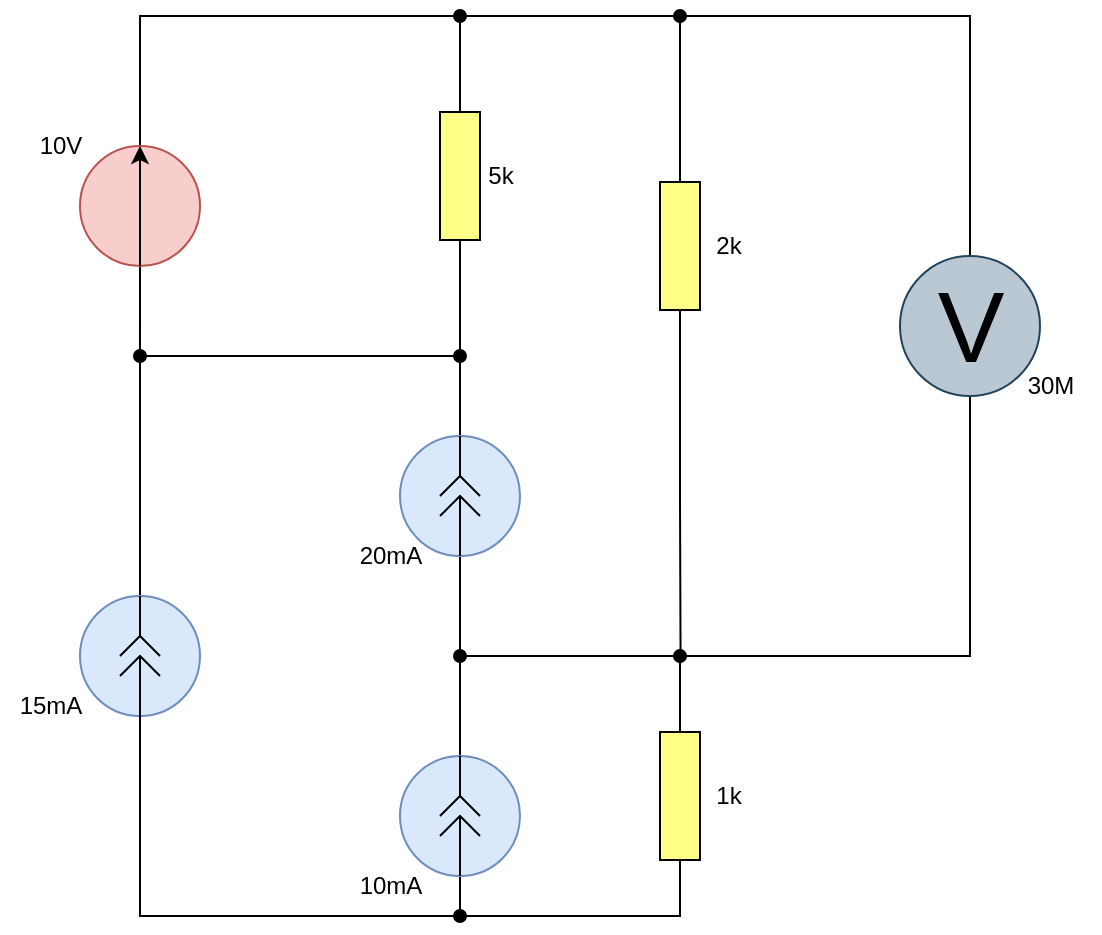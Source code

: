 <mxfile version="21.7.5" type="github" pages="4">
  <diagram name="task" id="u8XtK2LKnwl4e7C27-f5">
    <mxGraphModel dx="429" dy="213" grid="1" gridSize="10" guides="1" tooltips="1" connect="1" arrows="0" fold="1" page="1" pageScale="1" pageWidth="827" pageHeight="1169" math="0" shadow="0">
      <root>
        <mxCell id="0" />
        <mxCell id="1" parent="0" />
        <mxCell id="BvzGJXMLHEj37eEvo-op-33" style="edgeStyle=orthogonalEdgeStyle;rounded=0;orthogonalLoop=1;jettySize=auto;html=1;exitX=0.5;exitY=1;exitDx=0;exitDy=0;endArrow=oval;endFill=1;" parent="1" source="BvzGJXMLHEj37eEvo-op-5" edge="1">
          <mxGeometry relative="1" as="geometry">
            <mxPoint x="390" y="560" as="targetPoint" />
            <Array as="points">
              <mxPoint x="535" y="560" />
            </Array>
          </mxGeometry>
        </mxCell>
        <mxCell id="BvzGJXMLHEj37eEvo-op-34" style="edgeStyle=orthogonalEdgeStyle;rounded=0;orthogonalLoop=1;jettySize=auto;html=1;exitX=0.5;exitY=0;exitDx=0;exitDy=0;endArrow=oval;endFill=1;" parent="1" source="BvzGJXMLHEj37eEvo-op-5" edge="1">
          <mxGeometry relative="1" as="geometry">
            <mxPoint x="390" y="240" as="targetPoint" />
            <Array as="points">
              <mxPoint x="535" y="240" />
              <mxPoint x="390" y="240" />
            </Array>
          </mxGeometry>
        </mxCell>
        <mxCell id="BvzGJXMLHEj37eEvo-op-5" value="V" style="verticalLabelPosition=middle;shadow=0;dashed=0;align=center;html=1;verticalAlign=middle;strokeWidth=1;shape=ellipse;aspect=fixed;fontSize=50;fillColor=#bac8d3;strokeColor=#23445d;" parent="1" vertex="1">
          <mxGeometry x="500" y="360" width="70" height="70" as="geometry" />
        </mxCell>
        <mxCell id="BvzGJXMLHEj37eEvo-op-28" style="edgeStyle=orthogonalEdgeStyle;rounded=0;orthogonalLoop=1;jettySize=auto;html=1;exitX=0;exitY=0.5;exitDx=0;exitDy=0;exitPerimeter=0;endArrow=none;endFill=0;" parent="1" source="BvzGJXMLHEj37eEvo-op-6" edge="1">
          <mxGeometry relative="1" as="geometry">
            <mxPoint x="280" y="560" as="targetPoint" />
            <Array as="points">
              <mxPoint x="390" y="560" />
            </Array>
          </mxGeometry>
        </mxCell>
        <mxCell id="BvzGJXMLHEj37eEvo-op-32" style="edgeStyle=orthogonalEdgeStyle;rounded=0;orthogonalLoop=1;jettySize=auto;html=1;exitX=1;exitY=0.5;exitDx=0;exitDy=0;exitPerimeter=0;endArrow=oval;endFill=1;" parent="1" source="BvzGJXMLHEj37eEvo-op-6" edge="1">
          <mxGeometry relative="1" as="geometry">
            <mxPoint x="280" y="690" as="targetPoint" />
            <Array as="points">
              <mxPoint x="390" y="690" />
            </Array>
          </mxGeometry>
        </mxCell>
        <mxCell id="BvzGJXMLHEj37eEvo-op-6" value="" style="pointerEvents=1;verticalLabelPosition=bottom;shadow=0;dashed=0;align=center;html=1;verticalAlign=top;shape=mxgraph.electrical.resistors.resistor_1;direction=south;fillColor=#ffff88;strokeColor=default;" parent="1" vertex="1">
          <mxGeometry x="380" y="580" width="20" height="100" as="geometry" />
        </mxCell>
        <mxCell id="BvzGJXMLHEj37eEvo-op-24" style="edgeStyle=orthogonalEdgeStyle;rounded=0;orthogonalLoop=1;jettySize=auto;html=1;exitX=1;exitY=0.5;exitDx=0;exitDy=0;exitPerimeter=0;endArrow=oval;endFill=1;" parent="1" source="BvzGJXMLHEj37eEvo-op-7" edge="1">
          <mxGeometry relative="1" as="geometry">
            <mxPoint x="280" y="410" as="targetPoint" />
          </mxGeometry>
        </mxCell>
        <mxCell id="BvzGJXMLHEj37eEvo-op-7" value="" style="pointerEvents=1;verticalLabelPosition=bottom;shadow=0;dashed=0;align=center;html=1;verticalAlign=top;shape=mxgraph.electrical.resistors.resistor_1;direction=south;fillColor=#ffff88;strokeColor=default;" parent="1" vertex="1">
          <mxGeometry x="270" y="270" width="20" height="100" as="geometry" />
        </mxCell>
        <mxCell id="BvzGJXMLHEj37eEvo-op-25" style="edgeStyle=orthogonalEdgeStyle;rounded=0;orthogonalLoop=1;jettySize=auto;html=1;exitX=0;exitY=0.5;exitDx=0;exitDy=0;exitPerimeter=0;endArrow=oval;endFill=1;" parent="1" source="BvzGJXMLHEj37eEvo-op-8" edge="1">
          <mxGeometry relative="1" as="geometry">
            <mxPoint x="280" y="240" as="targetPoint" />
            <Array as="points">
              <mxPoint x="390" y="240" />
              <mxPoint x="280" y="240" />
            </Array>
          </mxGeometry>
        </mxCell>
        <mxCell id="BvzGJXMLHEj37eEvo-op-42" style="edgeStyle=orthogonalEdgeStyle;rounded=0;orthogonalLoop=1;jettySize=auto;html=1;exitX=1;exitY=0.5;exitDx=0;exitDy=0;exitPerimeter=0;endArrow=none;endFill=0;" parent="1" source="BvzGJXMLHEj37eEvo-op-8" edge="1">
          <mxGeometry relative="1" as="geometry">
            <mxPoint x="390.286" y="560" as="targetPoint" />
          </mxGeometry>
        </mxCell>
        <mxCell id="BvzGJXMLHEj37eEvo-op-8" value="" style="pointerEvents=1;verticalLabelPosition=bottom;shadow=0;dashed=0;align=center;html=1;verticalAlign=top;shape=mxgraph.electrical.resistors.resistor_1;direction=south;fillColor=#ffff88;strokeColor=default;" parent="1" vertex="1">
          <mxGeometry x="380" y="305" width="20" height="100" as="geometry" />
        </mxCell>
        <mxCell id="lVXTbVzTnN6WnvPpFoFo-4" style="edgeStyle=orthogonalEdgeStyle;rounded=0;orthogonalLoop=1;jettySize=auto;html=1;exitX=0.5;exitY=0;exitDx=0;exitDy=0;endArrow=oval;endFill=1;" parent="1" source="lVXTbVzTnN6WnvPpFoFo-7" edge="1">
          <mxGeometry relative="1" as="geometry">
            <mxPoint x="120" y="410" as="targetPoint" />
            <mxPoint x="120" y="525" as="sourcePoint" />
          </mxGeometry>
        </mxCell>
        <mxCell id="BvzGJXMLHEj37eEvo-op-22" style="edgeStyle=orthogonalEdgeStyle;rounded=0;orthogonalLoop=1;jettySize=auto;html=1;exitX=0;exitY=0.5;exitDx=0;exitDy=0;exitPerimeter=0;endArrow=none;endFill=0;" parent="1" edge="1">
          <mxGeometry relative="1" as="geometry">
            <mxPoint x="280" y="560" as="targetPoint" />
            <mxPoint x="280" y="510" as="sourcePoint" />
          </mxGeometry>
        </mxCell>
        <mxCell id="BvzGJXMLHEj37eEvo-op-21" style="edgeStyle=orthogonalEdgeStyle;rounded=0;orthogonalLoop=1;jettySize=auto;html=1;exitX=1;exitY=0.5;exitDx=0;exitDy=0;exitPerimeter=0;endArrow=oval;endFill=1;" parent="1" edge="1">
          <mxGeometry relative="1" as="geometry">
            <mxPoint x="280" y="560" as="targetPoint" />
            <mxPoint x="280" y="610" as="sourcePoint" />
          </mxGeometry>
        </mxCell>
        <mxCell id="BvzGJXMLHEj37eEvo-op-35" value="1k" style="text;html=1;align=center;verticalAlign=middle;resizable=0;points=[];autosize=1;strokeColor=none;fillColor=none;" parent="1" vertex="1">
          <mxGeometry x="394" y="615" width="40" height="30" as="geometry" />
        </mxCell>
        <mxCell id="BvzGJXMLHEj37eEvo-op-36" value="10mA" style="text;html=1;align=center;verticalAlign=middle;resizable=0;points=[];autosize=1;strokeColor=none;fillColor=none;" parent="1" vertex="1">
          <mxGeometry x="220" y="660" width="50" height="30" as="geometry" />
        </mxCell>
        <mxCell id="BvzGJXMLHEj37eEvo-op-37" value="20mA" style="text;html=1;align=center;verticalAlign=middle;resizable=0;points=[];autosize=1;strokeColor=none;fillColor=none;" parent="1" vertex="1">
          <mxGeometry x="220" y="495" width="50" height="30" as="geometry" />
        </mxCell>
        <mxCell id="BvzGJXMLHEj37eEvo-op-38" value="15mA" style="text;html=1;align=center;verticalAlign=middle;resizable=0;points=[];autosize=1;strokeColor=none;fillColor=none;" parent="1" vertex="1">
          <mxGeometry x="50" y="570" width="50" height="30" as="geometry" />
        </mxCell>
        <mxCell id="BvzGJXMLHEj37eEvo-op-39" value="10V&lt;br&gt;" style="text;html=1;align=center;verticalAlign=middle;resizable=0;points=[];autosize=1;strokeColor=none;fillColor=none;" parent="1" vertex="1">
          <mxGeometry x="60" y="290" width="40" height="30" as="geometry" />
        </mxCell>
        <mxCell id="BvzGJXMLHEj37eEvo-op-40" value="5k&lt;br&gt;" style="text;html=1;align=center;verticalAlign=middle;resizable=0;points=[];autosize=1;strokeColor=none;fillColor=none;" parent="1" vertex="1">
          <mxGeometry x="280" y="305" width="40" height="30" as="geometry" />
        </mxCell>
        <mxCell id="BvzGJXMLHEj37eEvo-op-41" value="2k" style="text;html=1;align=center;verticalAlign=middle;resizable=0;points=[];autosize=1;strokeColor=none;fillColor=none;" parent="1" vertex="1">
          <mxGeometry x="394" y="340" width="40" height="30" as="geometry" />
        </mxCell>
        <mxCell id="BvzGJXMLHEj37eEvo-op-43" value="30M&lt;br&gt;" style="text;html=1;align=center;verticalAlign=middle;resizable=0;points=[];autosize=1;strokeColor=none;fillColor=none;" parent="1" vertex="1">
          <mxGeometry x="550" y="410" width="50" height="30" as="geometry" />
        </mxCell>
        <mxCell id="lVXTbVzTnN6WnvPpFoFo-7" value="" style="ellipse;whiteSpace=wrap;html=1;aspect=fixed;fillColor=#dae8fc;strokeColor=#6c8ebf;" parent="1" vertex="1">
          <mxGeometry x="90" y="530" width="60" height="60" as="geometry" />
        </mxCell>
        <mxCell id="lVXTbVzTnN6WnvPpFoFo-8" value="" style="pointerEvents=1;verticalLabelPosition=bottom;shadow=0;dashed=0;align=center;html=1;verticalAlign=top;shape=mxgraph.electrical.miscellaneous.plug_socket_connection" parent="1" vertex="1">
          <mxGeometry x="110" y="550" width="20" height="20" as="geometry" />
        </mxCell>
        <mxCell id="lVXTbVzTnN6WnvPpFoFo-10" value="" style="endArrow=none;html=1;rounded=0;exitX=0.5;exitY=1;exitDx=0;exitDy=0;entryX=0.5;entryY=0.5;entryDx=0;entryDy=0;entryPerimeter=0;" parent="1" source="lVXTbVzTnN6WnvPpFoFo-7" target="lVXTbVzTnN6WnvPpFoFo-8" edge="1">
          <mxGeometry width="50" height="50" relative="1" as="geometry">
            <mxPoint x="180" y="540" as="sourcePoint" />
            <mxPoint x="230" y="490" as="targetPoint" />
          </mxGeometry>
        </mxCell>
        <mxCell id="lVXTbVzTnN6WnvPpFoFo-11" value="" style="endArrow=none;html=1;rounded=0;exitX=0.5;exitY=0;exitDx=0;exitDy=0;entryX=0.5;entryY=0;entryDx=0;entryDy=0;exitPerimeter=0;" parent="1" source="lVXTbVzTnN6WnvPpFoFo-8" target="lVXTbVzTnN6WnvPpFoFo-7" edge="1">
          <mxGeometry width="50" height="50" relative="1" as="geometry">
            <mxPoint x="150" y="540" as="sourcePoint" />
            <mxPoint x="150" y="510" as="targetPoint" />
          </mxGeometry>
        </mxCell>
        <mxCell id="lVXTbVzTnN6WnvPpFoFo-16" style="edgeStyle=orthogonalEdgeStyle;rounded=0;orthogonalLoop=1;jettySize=auto;html=1;exitX=0.5;exitY=1;exitDx=0;exitDy=0;entryX=0.5;entryY=1;entryDx=0;entryDy=0;endArrow=none;endFill=0;" parent="1" source="lVXTbVzTnN6WnvPpFoFo-12" target="lVXTbVzTnN6WnvPpFoFo-7" edge="1">
          <mxGeometry relative="1" as="geometry" />
        </mxCell>
        <mxCell id="lVXTbVzTnN6WnvPpFoFo-12" value="" style="ellipse;whiteSpace=wrap;html=1;aspect=fixed;fillColor=#dae8fc;strokeColor=#6c8ebf;" parent="1" vertex="1">
          <mxGeometry x="250" y="610" width="60" height="60" as="geometry" />
        </mxCell>
        <mxCell id="lVXTbVzTnN6WnvPpFoFo-13" value="" style="pointerEvents=1;verticalLabelPosition=bottom;shadow=0;dashed=0;align=center;html=1;verticalAlign=top;shape=mxgraph.electrical.miscellaneous.plug_socket_connection" parent="1" vertex="1">
          <mxGeometry x="270" y="630" width="20" height="20" as="geometry" />
        </mxCell>
        <mxCell id="lVXTbVzTnN6WnvPpFoFo-14" value="" style="endArrow=none;html=1;rounded=0;exitX=0.5;exitY=1;exitDx=0;exitDy=0;entryX=0.5;entryY=0.5;entryDx=0;entryDy=0;entryPerimeter=0;" parent="1" source="lVXTbVzTnN6WnvPpFoFo-12" target="lVXTbVzTnN6WnvPpFoFo-13" edge="1">
          <mxGeometry width="50" height="50" relative="1" as="geometry">
            <mxPoint x="340" y="620" as="sourcePoint" />
            <mxPoint x="390" y="570" as="targetPoint" />
          </mxGeometry>
        </mxCell>
        <mxCell id="lVXTbVzTnN6WnvPpFoFo-15" value="" style="endArrow=none;html=1;rounded=0;exitX=0.5;exitY=0;exitDx=0;exitDy=0;entryX=0.5;entryY=0;entryDx=0;entryDy=0;exitPerimeter=0;" parent="1" source="lVXTbVzTnN6WnvPpFoFo-13" target="lVXTbVzTnN6WnvPpFoFo-12" edge="1">
          <mxGeometry width="50" height="50" relative="1" as="geometry">
            <mxPoint x="310" y="620" as="sourcePoint" />
            <mxPoint x="310" y="590" as="targetPoint" />
          </mxGeometry>
        </mxCell>
        <mxCell id="lVXTbVzTnN6WnvPpFoFo-21" style="edgeStyle=orthogonalEdgeStyle;rounded=0;orthogonalLoop=1;jettySize=auto;html=1;exitX=0.5;exitY=0;exitDx=0;exitDy=0;endArrow=none;endFill=0;" parent="1" source="lVXTbVzTnN6WnvPpFoFo-17" edge="1">
          <mxGeometry relative="1" as="geometry">
            <mxPoint x="120" y="410" as="targetPoint" />
            <Array as="points">
              <mxPoint x="280" y="410" />
            </Array>
          </mxGeometry>
        </mxCell>
        <mxCell id="lVXTbVzTnN6WnvPpFoFo-17" value="" style="ellipse;whiteSpace=wrap;html=1;aspect=fixed;fillColor=#dae8fc;strokeColor=#6c8ebf;" parent="1" vertex="1">
          <mxGeometry x="250" y="450" width="60" height="60" as="geometry" />
        </mxCell>
        <mxCell id="lVXTbVzTnN6WnvPpFoFo-18" value="" style="pointerEvents=1;verticalLabelPosition=bottom;shadow=0;dashed=0;align=center;html=1;verticalAlign=top;shape=mxgraph.electrical.miscellaneous.plug_socket_connection" parent="1" vertex="1">
          <mxGeometry x="270" y="470" width="20" height="20" as="geometry" />
        </mxCell>
        <mxCell id="lVXTbVzTnN6WnvPpFoFo-19" value="" style="endArrow=none;html=1;rounded=0;exitX=0.5;exitY=1;exitDx=0;exitDy=0;entryX=0.5;entryY=0.5;entryDx=0;entryDy=0;entryPerimeter=0;" parent="1" source="lVXTbVzTnN6WnvPpFoFo-17" target="lVXTbVzTnN6WnvPpFoFo-18" edge="1">
          <mxGeometry width="50" height="50" relative="1" as="geometry">
            <mxPoint x="340" y="460" as="sourcePoint" />
            <mxPoint x="390" y="410" as="targetPoint" />
          </mxGeometry>
        </mxCell>
        <mxCell id="lVXTbVzTnN6WnvPpFoFo-20" value="" style="endArrow=none;html=1;rounded=0;exitX=0.5;exitY=0;exitDx=0;exitDy=0;entryX=0.5;entryY=0;entryDx=0;entryDy=0;exitPerimeter=0;" parent="1" source="lVXTbVzTnN6WnvPpFoFo-18" target="lVXTbVzTnN6WnvPpFoFo-17" edge="1">
          <mxGeometry width="50" height="50" relative="1" as="geometry">
            <mxPoint x="310" y="460" as="sourcePoint" />
            <mxPoint x="310" y="430" as="targetPoint" />
          </mxGeometry>
        </mxCell>
        <mxCell id="h73uSORfCeOhsTh7TNiW-2" style="edgeStyle=orthogonalEdgeStyle;rounded=0;orthogonalLoop=1;jettySize=auto;html=1;exitX=0.5;exitY=1;exitDx=0;exitDy=0;endArrow=none;endFill=0;" edge="1" parent="1" source="h73uSORfCeOhsTh7TNiW-1">
          <mxGeometry relative="1" as="geometry">
            <mxPoint x="119.966" y="410" as="targetPoint" />
          </mxGeometry>
        </mxCell>
        <mxCell id="h73uSORfCeOhsTh7TNiW-4" style="edgeStyle=orthogonalEdgeStyle;rounded=0;orthogonalLoop=1;jettySize=auto;html=1;exitX=0.5;exitY=0;exitDx=0;exitDy=0;entryX=0;entryY=0.5;entryDx=0;entryDy=0;entryPerimeter=0;endArrow=none;endFill=0;" edge="1" parent="1" source="h73uSORfCeOhsTh7TNiW-1" target="BvzGJXMLHEj37eEvo-op-7">
          <mxGeometry relative="1" as="geometry">
            <Array as="points">
              <mxPoint x="120" y="240" />
              <mxPoint x="280" y="240" />
            </Array>
          </mxGeometry>
        </mxCell>
        <mxCell id="h73uSORfCeOhsTh7TNiW-1" value="" style="ellipse;whiteSpace=wrap;html=1;aspect=fixed;fillColor=#f8cecc;strokeColor=#b85450;" vertex="1" parent="1">
          <mxGeometry x="90" y="305" width="60" height="60" as="geometry" />
        </mxCell>
        <mxCell id="h73uSORfCeOhsTh7TNiW-3" value="" style="endArrow=classic;html=1;rounded=0;exitX=0.5;exitY=1;exitDx=0;exitDy=0;entryX=0.5;entryY=0;entryDx=0;entryDy=0;" edge="1" parent="1" source="h73uSORfCeOhsTh7TNiW-1" target="h73uSORfCeOhsTh7TNiW-1">
          <mxGeometry width="50" height="50" relative="1" as="geometry">
            <mxPoint x="160" y="410" as="sourcePoint" />
            <mxPoint x="210" y="360" as="targetPoint" />
          </mxGeometry>
        </mxCell>
      </root>
    </mxGraphModel>
  </diagram>
  <diagram name="task_denotes" id="VhM2pMpWq_UxVTyDHsgJ">
    <mxGraphModel dx="383" dy="190" grid="1" gridSize="10" guides="1" tooltips="1" connect="1" arrows="0" fold="1" page="1" pageScale="1" pageWidth="827" pageHeight="1169" math="0" shadow="0">
      <root>
        <mxCell id="HTokSZlriJDabIG8ZDov-0" />
        <mxCell id="HTokSZlriJDabIG8ZDov-1" parent="HTokSZlriJDabIG8ZDov-0" />
        <mxCell id="HTokSZlriJDabIG8ZDov-8" style="edgeStyle=orthogonalEdgeStyle;rounded=0;orthogonalLoop=1;jettySize=auto;html=1;exitX=0;exitY=0.5;exitDx=0;exitDy=0;exitPerimeter=0;endArrow=none;endFill=0;" parent="HTokSZlriJDabIG8ZDov-1" source="HTokSZlriJDabIG8ZDov-10" edge="1">
          <mxGeometry relative="1" as="geometry">
            <mxPoint x="280" y="560" as="targetPoint" />
            <Array as="points">
              <mxPoint x="390" y="560" />
            </Array>
          </mxGeometry>
        </mxCell>
        <mxCell id="HTokSZlriJDabIG8ZDov-9" style="edgeStyle=orthogonalEdgeStyle;rounded=0;orthogonalLoop=1;jettySize=auto;html=1;exitX=1;exitY=0.5;exitDx=0;exitDy=0;exitPerimeter=0;endArrow=oval;endFill=1;" parent="HTokSZlriJDabIG8ZDov-1" source="HTokSZlriJDabIG8ZDov-10" edge="1">
          <mxGeometry relative="1" as="geometry">
            <mxPoint x="280" y="690" as="targetPoint" />
            <Array as="points">
              <mxPoint x="390" y="690" />
            </Array>
          </mxGeometry>
        </mxCell>
        <mxCell id="HTokSZlriJDabIG8ZDov-10" value="" style="pointerEvents=1;verticalLabelPosition=bottom;shadow=0;dashed=0;align=center;html=1;verticalAlign=top;shape=mxgraph.electrical.resistors.resistor_1;direction=south;fillColor=#ffff88;strokeColor=default;" parent="HTokSZlriJDabIG8ZDov-1" vertex="1">
          <mxGeometry x="380" y="580" width="20" height="100" as="geometry" />
        </mxCell>
        <mxCell id="HTokSZlriJDabIG8ZDov-11" style="edgeStyle=orthogonalEdgeStyle;rounded=0;orthogonalLoop=1;jettySize=auto;html=1;exitX=1;exitY=0.5;exitDx=0;exitDy=0;exitPerimeter=0;endArrow=oval;endFill=1;" parent="HTokSZlriJDabIG8ZDov-1" source="HTokSZlriJDabIG8ZDov-12" edge="1">
          <mxGeometry relative="1" as="geometry">
            <mxPoint x="280" y="400" as="targetPoint" />
          </mxGeometry>
        </mxCell>
        <mxCell id="HTokSZlriJDabIG8ZDov-12" value="" style="pointerEvents=1;verticalLabelPosition=bottom;shadow=0;dashed=0;align=center;html=1;verticalAlign=top;shape=mxgraph.electrical.resistors.resistor_1;direction=south;fillColor=#ffff88;strokeColor=default;" parent="HTokSZlriJDabIG8ZDov-1" vertex="1">
          <mxGeometry x="270" y="270" width="20" height="100" as="geometry" />
        </mxCell>
        <mxCell id="HTokSZlriJDabIG8ZDov-13" style="edgeStyle=orthogonalEdgeStyle;rounded=0;orthogonalLoop=1;jettySize=auto;html=1;exitX=0;exitY=0.5;exitDx=0;exitDy=0;exitPerimeter=0;endArrow=oval;endFill=1;" parent="HTokSZlriJDabIG8ZDov-1" source="HTokSZlriJDabIG8ZDov-15" edge="1">
          <mxGeometry relative="1" as="geometry">
            <mxPoint x="280" y="240" as="targetPoint" />
            <Array as="points">
              <mxPoint x="390" y="240" />
              <mxPoint x="280" y="240" />
            </Array>
          </mxGeometry>
        </mxCell>
        <mxCell id="HTokSZlriJDabIG8ZDov-14" style="edgeStyle=orthogonalEdgeStyle;rounded=0;orthogonalLoop=1;jettySize=auto;html=1;exitX=1;exitY=0.5;exitDx=0;exitDy=0;exitPerimeter=0;endArrow=none;endFill=0;" parent="HTokSZlriJDabIG8ZDov-1" source="HTokSZlriJDabIG8ZDov-15" edge="1">
          <mxGeometry relative="1" as="geometry">
            <mxPoint x="390.286" y="560" as="targetPoint" />
          </mxGeometry>
        </mxCell>
        <mxCell id="HTokSZlriJDabIG8ZDov-15" value="" style="pointerEvents=1;verticalLabelPosition=bottom;shadow=0;dashed=0;align=center;html=1;verticalAlign=top;shape=mxgraph.electrical.resistors.resistor_1;direction=south;fillColor=#ffff88;strokeColor=default;" parent="HTokSZlriJDabIG8ZDov-1" vertex="1">
          <mxGeometry x="380" y="305" width="20" height="100" as="geometry" />
        </mxCell>
        <mxCell id="jYakbWr31xzYM-fggmlw-0" style="edgeStyle=orthogonalEdgeStyle;rounded=0;orthogonalLoop=1;jettySize=auto;html=1;exitX=1;exitY=0.5;exitDx=0;exitDy=0;exitPerimeter=0;endArrow=oval;endFill=1;" parent="HTokSZlriJDabIG8ZDov-1" edge="1">
          <mxGeometry relative="1" as="geometry">
            <mxPoint x="120" y="400" as="targetPoint" />
            <mxPoint x="120" y="525" as="sourcePoint" />
          </mxGeometry>
        </mxCell>
        <mxCell id="y8FJZV8Rn1BcKpPnFpiJ-0" value="E&lt;sub&gt;1&lt;/sub&gt;" style="text;html=1;align=center;verticalAlign=middle;resizable=0;points=[];autosize=1;strokeColor=none;fillColor=none;" parent="HTokSZlriJDabIG8ZDov-1" vertex="1">
          <mxGeometry x="140" y="290" width="40" height="30" as="geometry" />
        </mxCell>
        <mxCell id="y8FJZV8Rn1BcKpPnFpiJ-1" value="&lt;sub style=&quot;border-color: var(--border-color); color: rgb(0, 0, 0); font-family: Helvetica; font-style: normal; font-variant-ligatures: normal; font-variant-caps: normal; font-weight: 400; letter-spacing: normal; orphans: 2; text-align: center; text-indent: 0px; text-transform: none; widows: 2; word-spacing: 0px; -webkit-text-stroke-width: 0px; background-color: rgb(251, 251, 251); text-decoration-thickness: initial; text-decoration-style: initial; text-decoration-color: initial;&quot;&gt;&lt;span style=&quot;font-size: 12px;&quot;&gt;J&lt;/span&gt;1&lt;/sub&gt;" style="text;whiteSpace=wrap;html=1;" parent="HTokSZlriJDabIG8ZDov-1" vertex="1">
          <mxGeometry x="145" y="560" width="30" height="25" as="geometry" />
        </mxCell>
        <mxCell id="y8FJZV8Rn1BcKpPnFpiJ-2" value="&lt;sub style=&quot;border-color: var(--border-color); color: rgb(0, 0, 0); font-family: Helvetica; font-style: normal; font-variant-ligatures: normal; font-variant-caps: normal; font-weight: 400; letter-spacing: normal; orphans: 2; text-align: center; text-indent: 0px; text-transform: none; widows: 2; word-spacing: 0px; -webkit-text-stroke-width: 0px; background-color: rgb(251, 251, 251); text-decoration-thickness: initial; text-decoration-style: initial; text-decoration-color: initial;&quot;&gt;&lt;span style=&quot;font-size: 12px;&quot;&gt;J&lt;sub&gt;2&lt;/sub&gt;&lt;/span&gt;&lt;/sub&gt;" style="text;whiteSpace=wrap;html=1;" parent="HTokSZlriJDabIG8ZDov-1" vertex="1">
          <mxGeometry x="310" y="480" width="50" height="40" as="geometry" />
        </mxCell>
        <mxCell id="y8FJZV8Rn1BcKpPnFpiJ-3" value="&lt;sub style=&quot;border-color: var(--border-color); color: rgb(0, 0, 0); font-family: Helvetica; font-style: normal; font-variant-ligatures: normal; font-variant-caps: normal; font-weight: 400; letter-spacing: normal; orphans: 2; text-align: center; text-indent: 0px; text-transform: none; widows: 2; word-spacing: 0px; -webkit-text-stroke-width: 0px; background-color: rgb(251, 251, 251); text-decoration-thickness: initial; text-decoration-style: initial; text-decoration-color: initial;&quot;&gt;&lt;span style=&quot;font-size: 12px;&quot;&gt;J&lt;/span&gt;3&lt;/sub&gt;" style="text;whiteSpace=wrap;html=1;" parent="HTokSZlriJDabIG8ZDov-1" vertex="1">
          <mxGeometry x="310" y="640" width="20" height="30" as="geometry" />
        </mxCell>
        <mxCell id="y8FJZV8Rn1BcKpPnFpiJ-4" value="&lt;sub style=&quot;border-color: var(--border-color); color: rgb(0, 0, 0); font-family: Helvetica; font-style: normal; font-variant-ligatures: normal; font-variant-caps: normal; font-weight: 400; letter-spacing: normal; orphans: 2; text-align: center; text-indent: 0px; text-transform: none; widows: 2; word-spacing: 0px; -webkit-text-stroke-width: 0px; background-color: rgb(251, 251, 251); text-decoration-thickness: initial; text-decoration-style: initial; text-decoration-color: initial;&quot;&gt;&lt;span style=&quot;font-size: 12px;&quot;&gt;R&lt;/span&gt;1&lt;/sub&gt;" style="text;whiteSpace=wrap;html=1;" parent="HTokSZlriJDabIG8ZDov-1" vertex="1">
          <mxGeometry x="250" y="300" width="20" height="20" as="geometry" />
        </mxCell>
        <mxCell id="y8FJZV8Rn1BcKpPnFpiJ-5" value="&lt;sub style=&quot;border-color: var(--border-color); color: rgb(0, 0, 0); font-family: Helvetica; font-style: normal; font-variant-ligatures: normal; font-variant-caps: normal; font-weight: 400; letter-spacing: normal; orphans: 2; text-align: center; text-indent: 0px; text-transform: none; widows: 2; word-spacing: 0px; -webkit-text-stroke-width: 0px; background-color: rgb(251, 251, 251); text-decoration-thickness: initial; text-decoration-style: initial; text-decoration-color: initial;&quot;&gt;&lt;span style=&quot;font-size: 12px;&quot;&gt;R&lt;/span&gt;2&lt;/sub&gt;" style="text;whiteSpace=wrap;html=1;" parent="HTokSZlriJDabIG8ZDov-1" vertex="1">
          <mxGeometry x="360" y="340" width="20" height="20" as="geometry" />
        </mxCell>
        <mxCell id="y8FJZV8Rn1BcKpPnFpiJ-6" value="&lt;sub style=&quot;border-color: var(--border-color); color: rgb(0, 0, 0); font-family: Helvetica; font-style: normal; font-variant-ligatures: normal; font-variant-caps: normal; font-weight: 400; letter-spacing: normal; orphans: 2; text-align: center; text-indent: 0px; text-transform: none; widows: 2; word-spacing: 0px; -webkit-text-stroke-width: 0px; background-color: rgb(251, 251, 251); text-decoration-thickness: initial; text-decoration-style: initial; text-decoration-color: initial;&quot;&gt;&lt;span style=&quot;font-size: 12px;&quot;&gt;R&lt;/span&gt;3&lt;/sub&gt;" style="text;whiteSpace=wrap;html=1;" parent="HTokSZlriJDabIG8ZDov-1" vertex="1">
          <mxGeometry x="360" y="615" width="20" height="25" as="geometry" />
        </mxCell>
        <mxCell id="PlLkqaVeiYGoT7_Jlk7a-0" value="" style="ellipse;whiteSpace=wrap;html=1;aspect=fixed;fillColor=#dae8fc;strokeColor=#6c8ebf;" parent="HTokSZlriJDabIG8ZDov-1" vertex="1">
          <mxGeometry x="90" y="525" width="60" height="60" as="geometry" />
        </mxCell>
        <mxCell id="PlLkqaVeiYGoT7_Jlk7a-1" value="" style="pointerEvents=1;verticalLabelPosition=bottom;shadow=0;dashed=0;align=center;html=1;verticalAlign=top;shape=mxgraph.electrical.miscellaneous.plug_socket_connection" parent="HTokSZlriJDabIG8ZDov-1" vertex="1">
          <mxGeometry x="110" y="545" width="20" height="20" as="geometry" />
        </mxCell>
        <mxCell id="PlLkqaVeiYGoT7_Jlk7a-2" value="" style="endArrow=none;html=1;rounded=0;exitX=0.5;exitY=1;exitDx=0;exitDy=0;entryX=0.5;entryY=0.5;entryDx=0;entryDy=0;entryPerimeter=0;" parent="HTokSZlriJDabIG8ZDov-1" source="PlLkqaVeiYGoT7_Jlk7a-0" target="PlLkqaVeiYGoT7_Jlk7a-1" edge="1">
          <mxGeometry width="50" height="50" relative="1" as="geometry">
            <mxPoint x="180" y="535" as="sourcePoint" />
            <mxPoint x="230" y="485" as="targetPoint" />
          </mxGeometry>
        </mxCell>
        <mxCell id="PlLkqaVeiYGoT7_Jlk7a-3" value="" style="endArrow=none;html=1;rounded=0;exitX=0.5;exitY=0;exitDx=0;exitDy=0;entryX=0.5;entryY=0;entryDx=0;entryDy=0;exitPerimeter=0;" parent="HTokSZlriJDabIG8ZDov-1" source="PlLkqaVeiYGoT7_Jlk7a-1" target="PlLkqaVeiYGoT7_Jlk7a-0" edge="1">
          <mxGeometry width="50" height="50" relative="1" as="geometry">
            <mxPoint x="150" y="535" as="sourcePoint" />
            <mxPoint x="150" y="505" as="targetPoint" />
          </mxGeometry>
        </mxCell>
        <mxCell id="PlLkqaVeiYGoT7_Jlk7a-10" style="edgeStyle=orthogonalEdgeStyle;rounded=0;orthogonalLoop=1;jettySize=auto;html=1;exitX=0.5;exitY=1;exitDx=0;exitDy=0;entryX=0.5;entryY=1;entryDx=0;entryDy=0;endArrow=none;endFill=0;" parent="HTokSZlriJDabIG8ZDov-1" source="PlLkqaVeiYGoT7_Jlk7a-5" target="PlLkqaVeiYGoT7_Jlk7a-0" edge="1">
          <mxGeometry relative="1" as="geometry" />
        </mxCell>
        <mxCell id="PlLkqaVeiYGoT7_Jlk7a-11" style="edgeStyle=orthogonalEdgeStyle;rounded=0;orthogonalLoop=1;jettySize=auto;html=1;exitX=0.5;exitY=0;exitDx=0;exitDy=0;endArrow=oval;endFill=1;" parent="HTokSZlriJDabIG8ZDov-1" source="PlLkqaVeiYGoT7_Jlk7a-5" edge="1">
          <mxGeometry relative="1" as="geometry">
            <mxPoint x="280" y="560" as="targetPoint" />
          </mxGeometry>
        </mxCell>
        <mxCell id="PlLkqaVeiYGoT7_Jlk7a-5" value="" style="ellipse;whiteSpace=wrap;html=1;aspect=fixed;fillColor=#dae8fc;strokeColor=#6c8ebf;" parent="HTokSZlriJDabIG8ZDov-1" vertex="1">
          <mxGeometry x="250" y="610" width="60" height="60" as="geometry" />
        </mxCell>
        <mxCell id="PlLkqaVeiYGoT7_Jlk7a-6" value="" style="pointerEvents=1;verticalLabelPosition=bottom;shadow=0;dashed=0;align=center;html=1;verticalAlign=top;shape=mxgraph.electrical.miscellaneous.plug_socket_connection" parent="HTokSZlriJDabIG8ZDov-1" vertex="1">
          <mxGeometry x="270" y="630" width="20" height="20" as="geometry" />
        </mxCell>
        <mxCell id="PlLkqaVeiYGoT7_Jlk7a-7" value="" style="endArrow=none;html=1;rounded=0;entryX=0.5;entryY=0.5;entryDx=0;entryDy=0;entryPerimeter=0;" parent="HTokSZlriJDabIG8ZDov-1" target="PlLkqaVeiYGoT7_Jlk7a-6" edge="1">
          <mxGeometry width="50" height="50" relative="1" as="geometry">
            <mxPoint x="280" y="670" as="sourcePoint" />
            <mxPoint x="390" y="570" as="targetPoint" />
          </mxGeometry>
        </mxCell>
        <mxCell id="PlLkqaVeiYGoT7_Jlk7a-8" value="" style="endArrow=none;html=1;rounded=0;exitX=0.5;exitY=0;exitDx=0;exitDy=0;entryX=0.5;entryY=0;entryDx=0;entryDy=0;exitPerimeter=0;" parent="HTokSZlriJDabIG8ZDov-1" source="PlLkqaVeiYGoT7_Jlk7a-6" target="PlLkqaVeiYGoT7_Jlk7a-5" edge="1">
          <mxGeometry width="50" height="50" relative="1" as="geometry">
            <mxPoint x="310" y="620" as="sourcePoint" />
            <mxPoint x="310" y="590" as="targetPoint" />
          </mxGeometry>
        </mxCell>
        <mxCell id="PlLkqaVeiYGoT7_Jlk7a-16" style="edgeStyle=orthogonalEdgeStyle;rounded=0;orthogonalLoop=1;jettySize=auto;html=1;exitX=0.5;exitY=1;exitDx=0;exitDy=0;endArrow=none;endFill=0;" parent="HTokSZlriJDabIG8ZDov-1" source="PlLkqaVeiYGoT7_Jlk7a-12" edge="1">
          <mxGeometry relative="1" as="geometry">
            <mxPoint x="280" y="560" as="targetPoint" />
          </mxGeometry>
        </mxCell>
        <mxCell id="PlLkqaVeiYGoT7_Jlk7a-18" style="edgeStyle=orthogonalEdgeStyle;rounded=0;orthogonalLoop=1;jettySize=auto;html=1;exitX=0.5;exitY=0;exitDx=0;exitDy=0;endArrow=none;endFill=0;" parent="HTokSZlriJDabIG8ZDov-1" source="PlLkqaVeiYGoT7_Jlk7a-12" edge="1">
          <mxGeometry relative="1" as="geometry">
            <mxPoint x="120" y="400" as="targetPoint" />
            <Array as="points">
              <mxPoint x="280" y="400" />
            </Array>
          </mxGeometry>
        </mxCell>
        <mxCell id="PlLkqaVeiYGoT7_Jlk7a-12" value="" style="ellipse;whiteSpace=wrap;html=1;aspect=fixed;fillColor=#dae8fc;strokeColor=#6c8ebf;" parent="HTokSZlriJDabIG8ZDov-1" vertex="1">
          <mxGeometry x="250" y="450" width="60" height="60" as="geometry" />
        </mxCell>
        <mxCell id="PlLkqaVeiYGoT7_Jlk7a-13" value="" style="pointerEvents=1;verticalLabelPosition=bottom;shadow=0;dashed=0;align=center;html=1;verticalAlign=top;shape=mxgraph.electrical.miscellaneous.plug_socket_connection" parent="HTokSZlriJDabIG8ZDov-1" vertex="1">
          <mxGeometry x="270" y="470" width="20" height="20" as="geometry" />
        </mxCell>
        <mxCell id="PlLkqaVeiYGoT7_Jlk7a-14" value="" style="endArrow=none;html=1;rounded=0;exitX=0.5;exitY=1;exitDx=0;exitDy=0;entryX=0.5;entryY=0.5;entryDx=0;entryDy=0;entryPerimeter=0;" parent="HTokSZlriJDabIG8ZDov-1" source="PlLkqaVeiYGoT7_Jlk7a-12" target="PlLkqaVeiYGoT7_Jlk7a-13" edge="1">
          <mxGeometry width="50" height="50" relative="1" as="geometry">
            <mxPoint x="340" y="460" as="sourcePoint" />
            <mxPoint x="390" y="410" as="targetPoint" />
          </mxGeometry>
        </mxCell>
        <mxCell id="PlLkqaVeiYGoT7_Jlk7a-15" value="" style="endArrow=none;html=1;rounded=0;exitX=0.5;exitY=0;exitDx=0;exitDy=0;entryX=0.5;entryY=0;entryDx=0;entryDy=0;exitPerimeter=0;" parent="HTokSZlriJDabIG8ZDov-1" source="PlLkqaVeiYGoT7_Jlk7a-13" target="PlLkqaVeiYGoT7_Jlk7a-12" edge="1">
          <mxGeometry width="50" height="50" relative="1" as="geometry">
            <mxPoint x="310" y="460" as="sourcePoint" />
            <mxPoint x="310" y="430" as="targetPoint" />
          </mxGeometry>
        </mxCell>
        <mxCell id="YGQsTYTECsiuYE_AI_03-2" style="edgeStyle=orthogonalEdgeStyle;rounded=0;orthogonalLoop=1;jettySize=auto;html=1;exitX=0.5;exitY=1;exitDx=0;exitDy=0;endArrow=none;endFill=0;" edge="1" parent="HTokSZlriJDabIG8ZDov-1" source="YGQsTYTECsiuYE_AI_03-0">
          <mxGeometry relative="1" as="geometry">
            <mxPoint x="120.043" y="400" as="targetPoint" />
          </mxGeometry>
        </mxCell>
        <mxCell id="YGQsTYTECsiuYE_AI_03-3" style="edgeStyle=orthogonalEdgeStyle;rounded=0;orthogonalLoop=1;jettySize=auto;html=1;exitX=0.5;exitY=0;exitDx=0;exitDy=0;entryX=0;entryY=0.5;entryDx=0;entryDy=0;entryPerimeter=0;endArrow=none;endFill=0;" edge="1" parent="HTokSZlriJDabIG8ZDov-1" source="YGQsTYTECsiuYE_AI_03-0" target="HTokSZlriJDabIG8ZDov-12">
          <mxGeometry relative="1" as="geometry">
            <Array as="points">
              <mxPoint x="120" y="240" />
              <mxPoint x="280" y="240" />
            </Array>
          </mxGeometry>
        </mxCell>
        <mxCell id="YGQsTYTECsiuYE_AI_03-0" value="" style="ellipse;whiteSpace=wrap;html=1;aspect=fixed;fillColor=#f8cecc;strokeColor=#b85450;" vertex="1" parent="HTokSZlriJDabIG8ZDov-1">
          <mxGeometry x="90" y="280" width="60" height="60" as="geometry" />
        </mxCell>
        <mxCell id="YGQsTYTECsiuYE_AI_03-1" value="" style="endArrow=classic;html=1;rounded=0;exitX=0.5;exitY=1;exitDx=0;exitDy=0;entryX=0.5;entryY=0;entryDx=0;entryDy=0;" edge="1" parent="HTokSZlriJDabIG8ZDov-1" source="YGQsTYTECsiuYE_AI_03-0" target="YGQsTYTECsiuYE_AI_03-0">
          <mxGeometry width="50" height="50" relative="1" as="geometry">
            <mxPoint x="100" y="325" as="sourcePoint" />
            <mxPoint x="150" y="275" as="targetPoint" />
          </mxGeometry>
        </mxCell>
      </root>
    </mxGraphModel>
  </diagram>
  <diagram name="task_calculations" id="IkMV0iz8ahzyOalWDoTg">
    <mxGraphModel dx="279" dy="139" grid="1" gridSize="10" guides="1" tooltips="1" connect="1" arrows="0" fold="1" page="1" pageScale="1" pageWidth="827" pageHeight="1169" math="0" shadow="0">
      <root>
        <mxCell id="wTSwFSAQRQ39tbddYUWv-0" />
        <mxCell id="wTSwFSAQRQ39tbddYUWv-1" parent="wTSwFSAQRQ39tbddYUWv-0" />
        <mxCell id="wTSwFSAQRQ39tbddYUWv-8" style="edgeStyle=orthogonalEdgeStyle;rounded=0;orthogonalLoop=1;jettySize=auto;html=1;exitX=0;exitY=0.5;exitDx=0;exitDy=0;exitPerimeter=0;endArrow=none;endFill=0;" parent="wTSwFSAQRQ39tbddYUWv-1" source="wTSwFSAQRQ39tbddYUWv-10" edge="1">
          <mxGeometry relative="1" as="geometry">
            <mxPoint x="280" y="560" as="targetPoint" />
            <Array as="points">
              <mxPoint x="390" y="560" />
            </Array>
          </mxGeometry>
        </mxCell>
        <mxCell id="wTSwFSAQRQ39tbddYUWv-9" style="edgeStyle=orthogonalEdgeStyle;rounded=0;orthogonalLoop=1;jettySize=auto;html=1;exitX=1;exitY=0.5;exitDx=0;exitDy=0;exitPerimeter=0;endArrow=oval;endFill=1;" parent="wTSwFSAQRQ39tbddYUWv-1" source="wTSwFSAQRQ39tbddYUWv-10" edge="1">
          <mxGeometry relative="1" as="geometry">
            <mxPoint x="280" y="690" as="targetPoint" />
            <Array as="points">
              <mxPoint x="390" y="690" />
            </Array>
          </mxGeometry>
        </mxCell>
        <mxCell id="wTSwFSAQRQ39tbddYUWv-10" value="" style="pointerEvents=1;verticalLabelPosition=bottom;shadow=0;dashed=0;align=center;html=1;verticalAlign=top;shape=mxgraph.electrical.resistors.resistor_1;direction=south;fillColor=#ffff88;strokeColor=default;" parent="wTSwFSAQRQ39tbddYUWv-1" vertex="1">
          <mxGeometry x="380" y="580" width="20" height="100" as="geometry" />
        </mxCell>
        <mxCell id="wTSwFSAQRQ39tbddYUWv-11" style="edgeStyle=orthogonalEdgeStyle;rounded=0;orthogonalLoop=1;jettySize=auto;html=1;exitX=1;exitY=0.5;exitDx=0;exitDy=0;exitPerimeter=0;endArrow=oval;endFill=1;" parent="wTSwFSAQRQ39tbddYUWv-1" source="wTSwFSAQRQ39tbddYUWv-12" edge="1">
          <mxGeometry relative="1" as="geometry">
            <mxPoint x="280" y="400" as="targetPoint" />
          </mxGeometry>
        </mxCell>
        <mxCell id="wTSwFSAQRQ39tbddYUWv-12" value="" style="pointerEvents=1;verticalLabelPosition=bottom;shadow=0;dashed=0;align=center;html=1;verticalAlign=top;shape=mxgraph.electrical.resistors.resistor_1;direction=south;fillColor=#ffff88;strokeColor=default;" parent="wTSwFSAQRQ39tbddYUWv-1" vertex="1">
          <mxGeometry x="270" y="270" width="20" height="100" as="geometry" />
        </mxCell>
        <mxCell id="wTSwFSAQRQ39tbddYUWv-13" style="edgeStyle=orthogonalEdgeStyle;rounded=0;orthogonalLoop=1;jettySize=auto;html=1;exitX=0;exitY=0.5;exitDx=0;exitDy=0;exitPerimeter=0;endArrow=oval;endFill=1;" parent="wTSwFSAQRQ39tbddYUWv-1" source="wTSwFSAQRQ39tbddYUWv-15" edge="1">
          <mxGeometry relative="1" as="geometry">
            <mxPoint x="280" y="240" as="targetPoint" />
            <Array as="points">
              <mxPoint x="390" y="240" />
              <mxPoint x="280" y="240" />
            </Array>
          </mxGeometry>
        </mxCell>
        <mxCell id="LoqHeBaZK6IdHkT98tAW-5" style="edgeStyle=orthogonalEdgeStyle;rounded=0;orthogonalLoop=1;jettySize=auto;html=1;exitX=1;exitY=0.5;exitDx=0;exitDy=0;exitPerimeter=0;endArrow=oval;endFill=1;" parent="wTSwFSAQRQ39tbddYUWv-1" source="wTSwFSAQRQ39tbddYUWv-15" edge="1">
          <mxGeometry relative="1" as="geometry">
            <mxPoint x="390" y="560" as="targetPoint" />
          </mxGeometry>
        </mxCell>
        <mxCell id="wTSwFSAQRQ39tbddYUWv-15" value="" style="pointerEvents=1;verticalLabelPosition=bottom;shadow=0;dashed=0;align=center;html=1;verticalAlign=top;shape=mxgraph.electrical.resistors.resistor_1;direction=south;fillColor=#ffff88;strokeColor=default;" parent="wTSwFSAQRQ39tbddYUWv-1" vertex="1">
          <mxGeometry x="380" y="305" width="20" height="100" as="geometry" />
        </mxCell>
        <mxCell id="LoqHeBaZK6IdHkT98tAW-6" style="edgeStyle=orthogonalEdgeStyle;rounded=0;orthogonalLoop=1;jettySize=auto;html=1;exitX=1;exitY=0.5;exitDx=0;exitDy=0;exitPerimeter=0;endArrow=oval;endFill=1;" parent="wTSwFSAQRQ39tbddYUWv-1" edge="1">
          <mxGeometry relative="1" as="geometry">
            <mxPoint x="120" y="400" as="targetPoint" />
            <mxPoint x="120" y="525" as="sourcePoint" />
          </mxGeometry>
        </mxCell>
        <mxCell id="wTSwFSAQRQ39tbddYUWv-24" value="E&lt;sub&gt;1&lt;/sub&gt;" style="text;html=1;align=center;verticalAlign=middle;resizable=0;points=[];autosize=1;strokeColor=none;fillColor=none;" parent="wTSwFSAQRQ39tbddYUWv-1" vertex="1">
          <mxGeometry x="140" y="290" width="40" height="30" as="geometry" />
        </mxCell>
        <mxCell id="wTSwFSAQRQ39tbddYUWv-25" value="&lt;sub style=&quot;border-color: var(--border-color); color: rgb(0, 0, 0); font-family: Helvetica; font-style: normal; font-variant-ligatures: normal; font-variant-caps: normal; font-weight: 400; letter-spacing: normal; orphans: 2; text-align: center; text-indent: 0px; text-transform: none; widows: 2; word-spacing: 0px; -webkit-text-stroke-width: 0px; background-color: rgb(251, 251, 251); text-decoration-thickness: initial; text-decoration-style: initial; text-decoration-color: initial;&quot;&gt;&lt;span style=&quot;font-size: 12px;&quot;&gt;J&lt;/span&gt;1&lt;/sub&gt;" style="text;whiteSpace=wrap;html=1;" parent="wTSwFSAQRQ39tbddYUWv-1" vertex="1">
          <mxGeometry x="145" y="560" width="30" height="25" as="geometry" />
        </mxCell>
        <mxCell id="wTSwFSAQRQ39tbddYUWv-26" value="&lt;sub style=&quot;border-color: var(--border-color); color: rgb(0, 0, 0); font-family: Helvetica; font-style: normal; font-variant-ligatures: normal; font-variant-caps: normal; font-weight: 400; letter-spacing: normal; orphans: 2; text-align: center; text-indent: 0px; text-transform: none; widows: 2; word-spacing: 0px; -webkit-text-stroke-width: 0px; background-color: rgb(251, 251, 251); text-decoration-thickness: initial; text-decoration-style: initial; text-decoration-color: initial;&quot;&gt;&lt;span style=&quot;font-size: 12px;&quot;&gt;J&lt;sub&gt;2&lt;/sub&gt;&lt;/span&gt;&lt;/sub&gt;" style="text;whiteSpace=wrap;html=1;" parent="wTSwFSAQRQ39tbddYUWv-1" vertex="1">
          <mxGeometry x="310" y="480" width="20" height="30" as="geometry" />
        </mxCell>
        <mxCell id="wTSwFSAQRQ39tbddYUWv-27" value="&lt;sub style=&quot;border-color: var(--border-color); color: rgb(0, 0, 0); font-family: Helvetica; font-style: normal; font-variant-ligatures: normal; font-variant-caps: normal; font-weight: 400; letter-spacing: normal; orphans: 2; text-align: center; text-indent: 0px; text-transform: none; widows: 2; word-spacing: 0px; -webkit-text-stroke-width: 0px; background-color: rgb(251, 251, 251); text-decoration-thickness: initial; text-decoration-style: initial; text-decoration-color: initial;&quot;&gt;&lt;span style=&quot;font-size: 12px;&quot;&gt;J&lt;/span&gt;3&lt;/sub&gt;" style="text;whiteSpace=wrap;html=1;" parent="wTSwFSAQRQ39tbddYUWv-1" vertex="1">
          <mxGeometry x="310" y="640" width="20" height="30" as="geometry" />
        </mxCell>
        <mxCell id="wTSwFSAQRQ39tbddYUWv-28" value="&lt;sub style=&quot;border-color: var(--border-color); color: rgb(0, 0, 0); font-family: Helvetica; font-style: normal; font-variant-ligatures: normal; font-variant-caps: normal; font-weight: 400; letter-spacing: normal; orphans: 2; text-align: center; text-indent: 0px; text-transform: none; widows: 2; word-spacing: 0px; -webkit-text-stroke-width: 0px; background-color: rgb(251, 251, 251); text-decoration-thickness: initial; text-decoration-style: initial; text-decoration-color: initial;&quot;&gt;&lt;span style=&quot;font-size: 12px;&quot;&gt;R&lt;/span&gt;1&lt;/sub&gt;" style="text;whiteSpace=wrap;html=1;" parent="wTSwFSAQRQ39tbddYUWv-1" vertex="1">
          <mxGeometry x="250" y="300" width="20" height="20" as="geometry" />
        </mxCell>
        <mxCell id="wTSwFSAQRQ39tbddYUWv-29" value="&lt;sub style=&quot;border-color: var(--border-color); color: rgb(0, 0, 0); font-family: Helvetica; font-style: normal; font-variant-ligatures: normal; font-variant-caps: normal; font-weight: 400; letter-spacing: normal; orphans: 2; text-align: center; text-indent: 0px; text-transform: none; widows: 2; word-spacing: 0px; -webkit-text-stroke-width: 0px; background-color: rgb(251, 251, 251); text-decoration-thickness: initial; text-decoration-style: initial; text-decoration-color: initial;&quot;&gt;&lt;span style=&quot;font-size: 12px;&quot;&gt;R&lt;/span&gt;2&lt;/sub&gt;" style="text;whiteSpace=wrap;html=1;" parent="wTSwFSAQRQ39tbddYUWv-1" vertex="1">
          <mxGeometry x="360" y="340" width="20" height="20" as="geometry" />
        </mxCell>
        <mxCell id="wTSwFSAQRQ39tbddYUWv-30" value="&lt;sub style=&quot;border-color: var(--border-color); color: rgb(0, 0, 0); font-family: Helvetica; font-style: normal; font-variant-ligatures: normal; font-variant-caps: normal; font-weight: 400; letter-spacing: normal; orphans: 2; text-align: center; text-indent: 0px; text-transform: none; widows: 2; word-spacing: 0px; -webkit-text-stroke-width: 0px; background-color: rgb(251, 251, 251); text-decoration-thickness: initial; text-decoration-style: initial; text-decoration-color: initial;&quot;&gt;&lt;span style=&quot;font-size: 12px;&quot;&gt;R&lt;/span&gt;3&lt;/sub&gt;" style="text;whiteSpace=wrap;html=1;" parent="wTSwFSAQRQ39tbddYUWv-1" vertex="1">
          <mxGeometry x="360" y="615" width="20" height="25" as="geometry" />
        </mxCell>
        <mxCell id="6T6n9bifElSTj-xlKHHL-0" value="" style="endArrow=classic;html=1;rounded=0;fillColor=#f8cecc;strokeColor=#b85450;" parent="wTSwFSAQRQ39tbddYUWv-1" edge="1">
          <mxGeometry width="50" height="50" relative="1" as="geometry">
            <mxPoint x="110" y="497.5" as="sourcePoint" />
            <mxPoint x="110" y="430" as="targetPoint" />
          </mxGeometry>
        </mxCell>
        <mxCell id="6T6n9bifElSTj-xlKHHL-1" value="" style="endArrow=classic;html=1;rounded=0;fillColor=#f8cecc;strokeColor=#b85450;" parent="wTSwFSAQRQ39tbddYUWv-1" edge="1">
          <mxGeometry width="50" height="50" relative="1" as="geometry">
            <mxPoint x="240" y="497.5" as="sourcePoint" />
            <mxPoint x="240" y="430" as="targetPoint" />
          </mxGeometry>
        </mxCell>
        <mxCell id="6T6n9bifElSTj-xlKHHL-2" value="А" style="text;html=1;align=center;verticalAlign=middle;resizable=0;points=[];autosize=1;strokeColor=none;fillColor=none;" parent="wTSwFSAQRQ39tbddYUWv-1" vertex="1">
          <mxGeometry x="270" y="210" width="30" height="30" as="geometry" />
        </mxCell>
        <mxCell id="6T6n9bifElSTj-xlKHHL-3" value="B&lt;br&gt;" style="text;html=1;align=center;verticalAlign=middle;resizable=0;points=[];autosize=1;strokeColor=none;fillColor=none;" parent="wTSwFSAQRQ39tbddYUWv-1" vertex="1">
          <mxGeometry x="290" y="375" width="30" height="30" as="geometry" />
        </mxCell>
        <mxCell id="6T6n9bifElSTj-xlKHHL-4" value="C" style="text;html=1;align=center;verticalAlign=middle;resizable=0;points=[];autosize=1;strokeColor=none;fillColor=none;" parent="wTSwFSAQRQ39tbddYUWv-1" vertex="1">
          <mxGeometry x="384" y="210" width="30" height="30" as="geometry" />
        </mxCell>
        <mxCell id="6T6n9bifElSTj-xlKHHL-5" value="D" style="text;html=1;align=center;verticalAlign=middle;resizable=0;points=[];autosize=1;strokeColor=none;fillColor=none;" parent="wTSwFSAQRQ39tbddYUWv-1" vertex="1">
          <mxGeometry x="390" y="555" width="30" height="30" as="geometry" />
        </mxCell>
        <mxCell id="6T6n9bifElSTj-xlKHHL-6" value="E" style="text;html=1;align=center;verticalAlign=middle;resizable=0;points=[];autosize=1;strokeColor=none;fillColor=none;" parent="wTSwFSAQRQ39tbddYUWv-1" vertex="1">
          <mxGeometry x="280" y="557.5" width="30" height="30" as="geometry" />
        </mxCell>
        <mxCell id="6T6n9bifElSTj-xlKHHL-7" value="" style="endArrow=classic;html=1;rounded=0;fillColor=#f8cecc;strokeColor=#b85450;" parent="wTSwFSAQRQ39tbddYUWv-1" edge="1">
          <mxGeometry width="50" height="50" relative="1" as="geometry">
            <mxPoint x="270" y="600" as="sourcePoint" />
            <mxPoint x="270" y="570" as="targetPoint" />
          </mxGeometry>
        </mxCell>
        <mxCell id="6T6n9bifElSTj-xlKHHL-8" value="" style="endArrow=classic;html=1;rounded=0;fillColor=#f8cecc;strokeColor=#b85450;" parent="wTSwFSAQRQ39tbddYUWv-1" edge="1">
          <mxGeometry width="50" height="50" relative="1" as="geometry">
            <mxPoint x="145" y="224.76" as="sourcePoint" />
            <mxPoint x="210" y="224.76" as="targetPoint" />
          </mxGeometry>
        </mxCell>
        <mxCell id="LoqHeBaZK6IdHkT98tAW-1" value="" style="ellipse;whiteSpace=wrap;html=1;aspect=fixed;" parent="wTSwFSAQRQ39tbddYUWv-1" vertex="1">
          <mxGeometry as="geometry" />
        </mxCell>
        <mxCell id="H0Xk6KwSund7lxQIRwFn-0" value="O" style="text;html=1;align=center;verticalAlign=middle;resizable=0;points=[];autosize=1;strokeColor=none;fillColor=none;" parent="wTSwFSAQRQ39tbddYUWv-1" vertex="1">
          <mxGeometry x="90" y="388" width="30" height="30" as="geometry" />
        </mxCell>
        <mxCell id="H0Xk6KwSund7lxQIRwFn-1" value="&lt;font color=&quot;#ff1717&quot; style=&quot;font-size: 11px;&quot;&gt;J&lt;sub&gt;3&lt;/sub&gt;-J&lt;sub&gt;2&lt;/sub&gt;&lt;/font&gt;" style="text;html=1;align=center;verticalAlign=middle;resizable=0;points=[];autosize=1;strokeColor=none;fillColor=none;rotation=0;" parent="wTSwFSAQRQ39tbddYUWv-1" vertex="1">
          <mxGeometry x="225" y="540" width="50" height="30" as="geometry" />
        </mxCell>
        <mxCell id="H0Xk6KwSund7lxQIRwFn-4" value="&lt;font color=&quot;#ff1717&quot; style=&quot;font-size: 11px;&quot;&gt;J&lt;sub&gt;2&lt;/sub&gt;+J&lt;sub&gt;AB&lt;/sub&gt;&lt;/font&gt;" style="text;html=1;align=center;verticalAlign=middle;resizable=0;points=[];autosize=1;strokeColor=none;fillColor=none;rotation=0;" parent="wTSwFSAQRQ39tbddYUWv-1" vertex="1">
          <mxGeometry x="275" y="388" width="60" height="30" as="geometry" />
        </mxCell>
        <mxCell id="H0Xk6KwSund7lxQIRwFn-6" value="" style="endArrow=classic;html=1;rounded=0;fillColor=#f8cecc;strokeColor=#b85450;" parent="wTSwFSAQRQ39tbddYUWv-1" edge="1">
          <mxGeometry width="50" height="50" relative="1" as="geometry">
            <mxPoint x="249.67" y="330" as="sourcePoint" />
            <mxPoint x="249.67" y="370" as="targetPoint" />
          </mxGeometry>
        </mxCell>
        <mxCell id="H0Xk6KwSund7lxQIRwFn-7" value="" style="endArrow=classic;html=1;rounded=0;fillColor=#f8cecc;strokeColor=#b85450;" parent="wTSwFSAQRQ39tbddYUWv-1" edge="1">
          <mxGeometry width="50" height="50" relative="1" as="geometry">
            <mxPoint x="214.67" y="389.83" as="sourcePoint" />
            <mxPoint x="175" y="389.83" as="targetPoint" />
          </mxGeometry>
        </mxCell>
        <mxCell id="H0Xk6KwSund7lxQIRwFn-8" value="&lt;font style=&quot;font-size: 11px;&quot;&gt;&lt;font color=&quot;#ff1717&quot; style=&quot;font-size: 11px;&quot;&gt;J&lt;/font&gt;&lt;font color=&quot;#ff1717&quot; style=&quot;font-size: 11px;&quot;&gt;&lt;sub&gt;1&lt;/sub&gt;+J&lt;/font&gt;&lt;font color=&quot;#ff1717&quot; style=&quot;font-size: 11px;&quot;&gt;&lt;sub style=&quot;&quot;&gt;OB&lt;/sub&gt;&lt;/font&gt;&lt;/font&gt;" style="text;html=1;align=center;verticalAlign=middle;resizable=0;points=[];autosize=1;strokeColor=none;fillColor=none;rotation=0;" parent="wTSwFSAQRQ39tbddYUWv-1" vertex="1">
          <mxGeometry x="115" y="400" width="60" height="30" as="geometry" />
        </mxCell>
        <mxCell id="H0Xk6KwSund7lxQIRwFn-9" value="&lt;font style=&quot;font-size: 11px;&quot;&gt;&lt;font color=&quot;#ff1717&quot; style=&quot;font-size: 11px;&quot;&gt;-J&lt;sub style=&quot;&quot;&gt;AB&lt;/sub&gt;+J&lt;/font&gt;&lt;font color=&quot;#ff1717&quot; style=&quot;font-size: 11px;&quot;&gt;&lt;sub&gt;1&lt;/sub&gt;+J&lt;/font&gt;&lt;font color=&quot;#ff1717&quot; style=&quot;font-size: 11px;&quot;&gt;&lt;sub style=&quot;&quot;&gt;OB&lt;/sub&gt;&lt;/font&gt;&lt;/font&gt;" style="text;html=1;align=center;verticalAlign=middle;resizable=0;points=[];autosize=1;strokeColor=none;fillColor=none;rotation=0;" parent="wTSwFSAQRQ39tbddYUWv-1" vertex="1">
          <mxGeometry x="384" y="270" width="90" height="30" as="geometry" />
        </mxCell>
        <mxCell id="H0Xk6KwSund7lxQIRwFn-11" value="" style="endArrow=classic;html=1;rounded=0;fillColor=#f8cecc;strokeColor=#b85450;" parent="wTSwFSAQRQ39tbddYUWv-1" edge="1">
          <mxGeometry width="50" height="50" relative="1" as="geometry">
            <mxPoint x="428.8" y="320" as="sourcePoint" />
            <mxPoint x="428.8" y="395" as="targetPoint" />
          </mxGeometry>
        </mxCell>
        <mxCell id="esWAB8J1oe5qntV9gYP1-0" value="" style="ellipse;whiteSpace=wrap;html=1;aspect=fixed;fillColor=#dae8fc;strokeColor=#6c8ebf;" parent="wTSwFSAQRQ39tbddYUWv-1" vertex="1">
          <mxGeometry x="90" y="525" width="60" height="60" as="geometry" />
        </mxCell>
        <mxCell id="esWAB8J1oe5qntV9gYP1-1" value="" style="pointerEvents=1;verticalLabelPosition=bottom;shadow=0;dashed=0;align=center;html=1;verticalAlign=top;shape=mxgraph.electrical.miscellaneous.plug_socket_connection" parent="wTSwFSAQRQ39tbddYUWv-1" vertex="1">
          <mxGeometry x="110" y="545" width="20" height="20" as="geometry" />
        </mxCell>
        <mxCell id="esWAB8J1oe5qntV9gYP1-2" value="" style="endArrow=none;html=1;rounded=0;exitX=0.5;exitY=1;exitDx=0;exitDy=0;entryX=0.5;entryY=0.5;entryDx=0;entryDy=0;entryPerimeter=0;" parent="wTSwFSAQRQ39tbddYUWv-1" source="esWAB8J1oe5qntV9gYP1-0" target="esWAB8J1oe5qntV9gYP1-1" edge="1">
          <mxGeometry width="50" height="50" relative="1" as="geometry">
            <mxPoint x="180" y="535" as="sourcePoint" />
            <mxPoint x="230" y="485" as="targetPoint" />
          </mxGeometry>
        </mxCell>
        <mxCell id="esWAB8J1oe5qntV9gYP1-3" value="" style="endArrow=none;html=1;rounded=0;exitX=0.5;exitY=0;exitDx=0;exitDy=0;entryX=0.5;entryY=0;entryDx=0;entryDy=0;exitPerimeter=0;" parent="wTSwFSAQRQ39tbddYUWv-1" source="esWAB8J1oe5qntV9gYP1-1" target="esWAB8J1oe5qntV9gYP1-0" edge="1">
          <mxGeometry width="50" height="50" relative="1" as="geometry">
            <mxPoint x="150" y="535" as="sourcePoint" />
            <mxPoint x="150" y="505" as="targetPoint" />
          </mxGeometry>
        </mxCell>
        <mxCell id="esWAB8J1oe5qntV9gYP1-16" style="edgeStyle=orthogonalEdgeStyle;rounded=0;orthogonalLoop=1;jettySize=auto;html=1;exitX=0.5;exitY=0;exitDx=0;exitDy=0;endArrow=oval;endFill=1;" parent="wTSwFSAQRQ39tbddYUWv-1" source="esWAB8J1oe5qntV9gYP1-6" edge="1">
          <mxGeometry relative="1" as="geometry">
            <mxPoint x="280.08" y="560" as="targetPoint" />
          </mxGeometry>
        </mxCell>
        <mxCell id="esWAB8J1oe5qntV9gYP1-18" style="edgeStyle=orthogonalEdgeStyle;rounded=0;orthogonalLoop=1;jettySize=auto;html=1;exitX=0.5;exitY=1;exitDx=0;exitDy=0;entryX=0.5;entryY=1;entryDx=0;entryDy=0;endArrow=none;endFill=0;" parent="wTSwFSAQRQ39tbddYUWv-1" source="esWAB8J1oe5qntV9gYP1-6" target="esWAB8J1oe5qntV9gYP1-0" edge="1">
          <mxGeometry relative="1" as="geometry" />
        </mxCell>
        <mxCell id="esWAB8J1oe5qntV9gYP1-6" value="" style="ellipse;whiteSpace=wrap;html=1;aspect=fixed;fillColor=#dae8fc;strokeColor=#6c8ebf;" parent="wTSwFSAQRQ39tbddYUWv-1" vertex="1">
          <mxGeometry x="250" y="610" width="60" height="60" as="geometry" />
        </mxCell>
        <mxCell id="esWAB8J1oe5qntV9gYP1-7" value="" style="pointerEvents=1;verticalLabelPosition=bottom;shadow=0;dashed=0;align=center;html=1;verticalAlign=top;shape=mxgraph.electrical.miscellaneous.plug_socket_connection" parent="wTSwFSAQRQ39tbddYUWv-1" vertex="1">
          <mxGeometry x="270" y="630" width="20" height="20" as="geometry" />
        </mxCell>
        <mxCell id="esWAB8J1oe5qntV9gYP1-8" value="" style="endArrow=none;html=1;rounded=0;exitX=0.5;exitY=1;exitDx=0;exitDy=0;entryX=0.5;entryY=0.5;entryDx=0;entryDy=0;entryPerimeter=0;" parent="wTSwFSAQRQ39tbddYUWv-1" source="esWAB8J1oe5qntV9gYP1-6" target="esWAB8J1oe5qntV9gYP1-7" edge="1">
          <mxGeometry width="50" height="50" relative="1" as="geometry">
            <mxPoint x="340" y="620" as="sourcePoint" />
            <mxPoint x="390" y="570" as="targetPoint" />
          </mxGeometry>
        </mxCell>
        <mxCell id="esWAB8J1oe5qntV9gYP1-9" value="" style="endArrow=none;html=1;rounded=0;exitX=0.5;exitY=0;exitDx=0;exitDy=0;entryX=0.5;entryY=0;entryDx=0;entryDy=0;exitPerimeter=0;" parent="wTSwFSAQRQ39tbddYUWv-1" source="esWAB8J1oe5qntV9gYP1-7" target="esWAB8J1oe5qntV9gYP1-6" edge="1">
          <mxGeometry width="50" height="50" relative="1" as="geometry">
            <mxPoint x="310" y="620" as="sourcePoint" />
            <mxPoint x="310" y="590" as="targetPoint" />
          </mxGeometry>
        </mxCell>
        <mxCell id="esWAB8J1oe5qntV9gYP1-17" style="edgeStyle=orthogonalEdgeStyle;rounded=0;orthogonalLoop=1;jettySize=auto;html=1;exitX=0.5;exitY=1;exitDx=0;exitDy=0;endArrow=none;endFill=0;" parent="wTSwFSAQRQ39tbddYUWv-1" source="esWAB8J1oe5qntV9gYP1-10" edge="1">
          <mxGeometry relative="1" as="geometry">
            <mxPoint x="280.08" y="560" as="targetPoint" />
          </mxGeometry>
        </mxCell>
        <mxCell id="esWAB8J1oe5qntV9gYP1-10" value="" style="ellipse;whiteSpace=wrap;html=1;aspect=fixed;fillColor=#dae8fc;strokeColor=#6c8ebf;" parent="wTSwFSAQRQ39tbddYUWv-1" vertex="1">
          <mxGeometry x="250" y="450" width="60" height="60" as="geometry" />
        </mxCell>
        <mxCell id="esWAB8J1oe5qntV9gYP1-11" value="" style="pointerEvents=1;verticalLabelPosition=bottom;shadow=0;dashed=0;align=center;html=1;verticalAlign=top;shape=mxgraph.electrical.miscellaneous.plug_socket_connection" parent="wTSwFSAQRQ39tbddYUWv-1" vertex="1">
          <mxGeometry x="270" y="470" width="20" height="20" as="geometry" />
        </mxCell>
        <mxCell id="esWAB8J1oe5qntV9gYP1-12" value="" style="endArrow=none;html=1;rounded=0;exitX=0.5;exitY=1;exitDx=0;exitDy=0;entryX=0.5;entryY=0.5;entryDx=0;entryDy=0;entryPerimeter=0;" parent="wTSwFSAQRQ39tbddYUWv-1" source="esWAB8J1oe5qntV9gYP1-10" target="esWAB8J1oe5qntV9gYP1-11" edge="1">
          <mxGeometry width="50" height="50" relative="1" as="geometry">
            <mxPoint x="340" y="460" as="sourcePoint" />
            <mxPoint x="390" y="410" as="targetPoint" />
          </mxGeometry>
        </mxCell>
        <mxCell id="esWAB8J1oe5qntV9gYP1-13" value="" style="endArrow=none;html=1;rounded=0;exitX=0.5;exitY=0;exitDx=0;exitDy=0;entryX=0.5;entryY=0;entryDx=0;entryDy=0;exitPerimeter=0;" parent="wTSwFSAQRQ39tbddYUWv-1" source="esWAB8J1oe5qntV9gYP1-11" target="esWAB8J1oe5qntV9gYP1-10" edge="1">
          <mxGeometry width="50" height="50" relative="1" as="geometry">
            <mxPoint x="310" y="460" as="sourcePoint" />
            <mxPoint x="310" y="430" as="targetPoint" />
          </mxGeometry>
        </mxCell>
        <mxCell id="esWAB8J1oe5qntV9gYP1-14" style="edgeStyle=orthogonalEdgeStyle;rounded=0;orthogonalLoop=1;jettySize=auto;html=1;exitX=0.5;exitY=0;exitDx=0;exitDy=0;endArrow=none;endFill=0;" parent="wTSwFSAQRQ39tbddYUWv-1" source="esWAB8J1oe5qntV9gYP1-10" edge="1">
          <mxGeometry relative="1" as="geometry">
            <mxPoint x="120" y="400" as="targetPoint" />
            <Array as="points">
              <mxPoint x="280" y="400" />
            </Array>
          </mxGeometry>
        </mxCell>
        <mxCell id="E5zLeXCAlcvjg-BMDfN1-2" style="edgeStyle=orthogonalEdgeStyle;rounded=0;orthogonalLoop=1;jettySize=auto;html=1;exitX=0.5;exitY=1;exitDx=0;exitDy=0;endArrow=none;endFill=0;" edge="1" parent="wTSwFSAQRQ39tbddYUWv-1" source="E5zLeXCAlcvjg-BMDfN1-0">
          <mxGeometry relative="1" as="geometry">
            <mxPoint x="120.048" y="400" as="targetPoint" />
          </mxGeometry>
        </mxCell>
        <mxCell id="E5zLeXCAlcvjg-BMDfN1-3" style="edgeStyle=orthogonalEdgeStyle;rounded=0;orthogonalLoop=1;jettySize=auto;html=1;exitX=0.5;exitY=0;exitDx=0;exitDy=0;entryX=0;entryY=0.5;entryDx=0;entryDy=0;entryPerimeter=0;endArrow=none;endFill=0;" edge="1" parent="wTSwFSAQRQ39tbddYUWv-1" source="E5zLeXCAlcvjg-BMDfN1-0" target="wTSwFSAQRQ39tbddYUWv-12">
          <mxGeometry relative="1" as="geometry">
            <Array as="points">
              <mxPoint x="120" y="240" />
              <mxPoint x="280" y="240" />
            </Array>
          </mxGeometry>
        </mxCell>
        <mxCell id="E5zLeXCAlcvjg-BMDfN1-0" value="" style="ellipse;whiteSpace=wrap;html=1;aspect=fixed;fillColor=#f8cecc;strokeColor=#b85450;" vertex="1" parent="wTSwFSAQRQ39tbddYUWv-1">
          <mxGeometry x="90" y="280" width="60" height="60" as="geometry" />
        </mxCell>
        <mxCell id="E5zLeXCAlcvjg-BMDfN1-1" value="" style="endArrow=classic;html=1;rounded=0;exitX=0.5;exitY=1;exitDx=0;exitDy=0;entryX=0.5;entryY=0;entryDx=0;entryDy=0;" edge="1" parent="wTSwFSAQRQ39tbddYUWv-1" source="E5zLeXCAlcvjg-BMDfN1-0" target="E5zLeXCAlcvjg-BMDfN1-0">
          <mxGeometry width="50" height="50" relative="1" as="geometry">
            <mxPoint x="160" y="410" as="sourcePoint" />
            <mxPoint x="210" y="360" as="targetPoint" />
          </mxGeometry>
        </mxCell>
      </root>
    </mxGraphModel>
  </diagram>
  <diagram name="task_calc_resistance" id="70_zoZq8wB2XmSsE7KS3">
    <mxGraphModel dx="880" dy="437" grid="1" gridSize="10" guides="1" tooltips="1" connect="1" arrows="0" fold="1" page="1" pageScale="1" pageWidth="827" pageHeight="1169" math="0" shadow="0">
      <root>
        <mxCell id="acEaGJ5C9DwzZPLRWHtu-0" />
        <mxCell id="acEaGJ5C9DwzZPLRWHtu-1" parent="acEaGJ5C9DwzZPLRWHtu-0" />
        <mxCell id="acEaGJ5C9DwzZPLRWHtu-7" value="" style="pointerEvents=1;verticalLabelPosition=bottom;shadow=0;dashed=0;align=center;html=1;verticalAlign=top;shape=mxgraph.electrical.resistors.resistor_1;direction=south;fillColor=#ffff88;strokeColor=default;" parent="acEaGJ5C9DwzZPLRWHtu-1" vertex="1">
          <mxGeometry x="380" y="500" width="20" height="100" as="geometry" />
        </mxCell>
        <mxCell id="acEaGJ5C9DwzZPLRWHtu-8" style="edgeStyle=orthogonalEdgeStyle;rounded=0;orthogonalLoop=1;jettySize=auto;html=1;exitX=1;exitY=0.5;exitDx=0;exitDy=0;exitPerimeter=0;endArrow=oval;endFill=1;" parent="acEaGJ5C9DwzZPLRWHtu-1" source="acEaGJ5C9DwzZPLRWHtu-9" edge="1">
          <mxGeometry relative="1" as="geometry">
            <mxPoint x="280" y="400" as="targetPoint" />
          </mxGeometry>
        </mxCell>
        <mxCell id="acEaGJ5C9DwzZPLRWHtu-9" value="" style="pointerEvents=1;verticalLabelPosition=bottom;shadow=0;dashed=0;align=center;html=1;verticalAlign=top;shape=mxgraph.electrical.resistors.resistor_1;direction=south;fillColor=#ffff88;strokeColor=default;" parent="acEaGJ5C9DwzZPLRWHtu-1" vertex="1">
          <mxGeometry x="270" y="270" width="20" height="100" as="geometry" />
        </mxCell>
        <mxCell id="acEaGJ5C9DwzZPLRWHtu-10" style="edgeStyle=orthogonalEdgeStyle;rounded=0;orthogonalLoop=1;jettySize=auto;html=1;exitX=0;exitY=0.5;exitDx=0;exitDy=0;exitPerimeter=0;endArrow=oval;endFill=1;" parent="acEaGJ5C9DwzZPLRWHtu-1" source="acEaGJ5C9DwzZPLRWHtu-12" edge="1">
          <mxGeometry relative="1" as="geometry">
            <mxPoint x="280" y="240" as="targetPoint" />
            <Array as="points">
              <mxPoint x="390" y="240" />
              <mxPoint x="280" y="240" />
            </Array>
          </mxGeometry>
        </mxCell>
        <mxCell id="acEaGJ5C9DwzZPLRWHtu-12" value="" style="pointerEvents=1;verticalLabelPosition=bottom;shadow=0;dashed=0;align=center;html=1;verticalAlign=top;shape=mxgraph.electrical.resistors.resistor_1;direction=south;fillColor=#ffff88;strokeColor=default;" parent="acEaGJ5C9DwzZPLRWHtu-1" vertex="1">
          <mxGeometry x="380" y="305" width="20" height="100" as="geometry" />
        </mxCell>
        <mxCell id="acEaGJ5C9DwzZPLRWHtu-25" value="&lt;sub style=&quot;border-color: var(--border-color); color: rgb(0, 0, 0); font-family: Helvetica; font-style: normal; font-variant-ligatures: normal; font-variant-caps: normal; font-weight: 400; letter-spacing: normal; orphans: 2; text-align: center; text-indent: 0px; text-transform: none; widows: 2; word-spacing: 0px; -webkit-text-stroke-width: 0px; background-color: rgb(251, 251, 251); text-decoration-thickness: initial; text-decoration-style: initial; text-decoration-color: initial;&quot;&gt;&lt;span style=&quot;font-size: 12px;&quot;&gt;R&lt;/span&gt;1&lt;/sub&gt;" style="text;whiteSpace=wrap;html=1;" parent="acEaGJ5C9DwzZPLRWHtu-1" vertex="1">
          <mxGeometry x="250" y="305" width="20" height="20" as="geometry" />
        </mxCell>
        <mxCell id="acEaGJ5C9DwzZPLRWHtu-26" value="&lt;sub style=&quot;border-color: var(--border-color); color: rgb(0, 0, 0); font-family: Helvetica; font-style: normal; font-variant-ligatures: normal; font-variant-caps: normal; font-weight: 400; letter-spacing: normal; orphans: 2; text-align: center; text-indent: 0px; text-transform: none; widows: 2; word-spacing: 0px; -webkit-text-stroke-width: 0px; background-color: rgb(251, 251, 251); text-decoration-thickness: initial; text-decoration-style: initial; text-decoration-color: initial;&quot;&gt;&lt;span style=&quot;font-size: 12px;&quot;&gt;R&lt;/span&gt;2&lt;/sub&gt;" style="text;whiteSpace=wrap;html=1;" parent="acEaGJ5C9DwzZPLRWHtu-1" vertex="1">
          <mxGeometry x="360" y="340" width="20" height="20" as="geometry" />
        </mxCell>
        <mxCell id="acEaGJ5C9DwzZPLRWHtu-27" value="&lt;sub style=&quot;border-color: var(--border-color); color: rgb(0, 0, 0); font-family: Helvetica; font-style: normal; font-variant-ligatures: normal; font-variant-caps: normal; font-weight: 400; letter-spacing: normal; orphans: 2; text-align: center; text-indent: 0px; text-transform: none; widows: 2; word-spacing: 0px; -webkit-text-stroke-width: 0px; background-color: rgb(251, 251, 251); text-decoration-thickness: initial; text-decoration-style: initial; text-decoration-color: initial;&quot;&gt;&lt;span style=&quot;font-size: 12px;&quot;&gt;R&lt;/span&gt;3&lt;/sub&gt;" style="text;whiteSpace=wrap;html=1;" parent="acEaGJ5C9DwzZPLRWHtu-1" vertex="1">
          <mxGeometry x="360" y="585" width="20" height="25" as="geometry" />
        </mxCell>
        <mxCell id="Vaq4JTfn-TlfSEfAuzyX-1" style="edgeStyle=orthogonalEdgeStyle;rounded=0;orthogonalLoop=1;jettySize=auto;html=1;exitX=0;exitY=0.5;exitDx=0;exitDy=0;exitPerimeter=0;endArrow=none;endFill=0;" parent="acEaGJ5C9DwzZPLRWHtu-1" edge="1">
          <mxGeometry relative="1" as="geometry">
            <mxPoint x="120" y="400" as="targetPoint" />
            <mxPoint x="120" y="340.0" as="sourcePoint" />
          </mxGeometry>
        </mxCell>
        <mxCell id="Vaq4JTfn-TlfSEfAuzyX-2" style="edgeStyle=orthogonalEdgeStyle;rounded=0;orthogonalLoop=1;jettySize=auto;html=1;exitX=1;exitY=0.5;exitDx=0;exitDy=0;exitPerimeter=0;entryX=0;entryY=0.5;entryDx=0;entryDy=0;entryPerimeter=0;endArrow=none;endFill=0;" parent="acEaGJ5C9DwzZPLRWHtu-1" target="acEaGJ5C9DwzZPLRWHtu-9" edge="1">
          <mxGeometry relative="1" as="geometry">
            <mxPoint x="120" y="280.0" as="sourcePoint" />
            <Array as="points">
              <mxPoint x="120" y="240" />
              <mxPoint x="280" y="240" />
            </Array>
          </mxGeometry>
        </mxCell>
        <mxCell id="wqRtqoTcsjc8hW_gT7DJ-0" value="" style="endArrow=none;html=1;rounded=0;" parent="acEaGJ5C9DwzZPLRWHtu-1" edge="1">
          <mxGeometry width="50" height="50" relative="1" as="geometry">
            <mxPoint x="120" y="340" as="sourcePoint" />
            <mxPoint x="120" y="280" as="targetPoint" />
          </mxGeometry>
        </mxCell>
        <mxCell id="wqRtqoTcsjc8hW_gT7DJ-2" value="" style="endArrow=none;html=1;rounded=0;" parent="acEaGJ5C9DwzZPLRWHtu-1" edge="1">
          <mxGeometry width="50" height="50" relative="1" as="geometry">
            <mxPoint x="120" y="400" as="sourcePoint" />
            <mxPoint x="280" y="400" as="targetPoint" />
          </mxGeometry>
        </mxCell>
        <mxCell id="wqRtqoTcsjc8hW_gT7DJ-3" value="" style="endArrow=none;html=1;rounded=0;exitX=0;exitY=0.5;exitDx=0;exitDy=0;exitPerimeter=0;entryX=1;entryY=0.5;entryDx=0;entryDy=0;entryPerimeter=0;" parent="acEaGJ5C9DwzZPLRWHtu-1" source="acEaGJ5C9DwzZPLRWHtu-7" target="acEaGJ5C9DwzZPLRWHtu-12" edge="1">
          <mxGeometry width="50" height="50" relative="1" as="geometry">
            <mxPoint x="410" y="510" as="sourcePoint" />
            <mxPoint x="460" y="460" as="targetPoint" />
          </mxGeometry>
        </mxCell>
        <mxCell id="wqRtqoTcsjc8hW_gT7DJ-4" value="" style="endArrow=none;html=1;rounded=0;" parent="acEaGJ5C9DwzZPLRWHtu-1" edge="1">
          <mxGeometry width="50" height="50" relative="1" as="geometry">
            <mxPoint x="390" y="240" as="sourcePoint" />
            <mxPoint x="520" y="240" as="targetPoint" />
          </mxGeometry>
        </mxCell>
        <mxCell id="wqRtqoTcsjc8hW_gT7DJ-5" value="" style="endArrow=none;html=1;rounded=0;" parent="acEaGJ5C9DwzZPLRWHtu-1" edge="1">
          <mxGeometry width="50" height="50" relative="1" as="geometry">
            <mxPoint x="390" y="690" as="sourcePoint" />
            <mxPoint x="520" y="690" as="targetPoint" />
          </mxGeometry>
        </mxCell>
        <mxCell id="wqRtqoTcsjc8hW_gT7DJ-7" value="" style="endArrow=none;html=1;rounded=0;" parent="acEaGJ5C9DwzZPLRWHtu-1" edge="1">
          <mxGeometry width="50" height="50" relative="1" as="geometry">
            <mxPoint x="520" y="400" as="sourcePoint" />
            <mxPoint x="520" y="240" as="targetPoint" />
          </mxGeometry>
        </mxCell>
        <mxCell id="wqRtqoTcsjc8hW_gT7DJ-8" value="" style="endArrow=none;html=1;rounded=0;" parent="acEaGJ5C9DwzZPLRWHtu-1" edge="1">
          <mxGeometry width="50" height="50" relative="1" as="geometry">
            <mxPoint x="520" y="690" as="sourcePoint" />
            <mxPoint x="520" y="480" as="targetPoint" />
          </mxGeometry>
        </mxCell>
        <mxCell id="wqRtqoTcsjc8hW_gT7DJ-9" value="" style="endArrow=none;html=1;rounded=0;exitX=1;exitY=0.5;exitDx=0;exitDy=0;exitPerimeter=0;" parent="acEaGJ5C9DwzZPLRWHtu-1" source="acEaGJ5C9DwzZPLRWHtu-7" edge="1">
          <mxGeometry width="50" height="50" relative="1" as="geometry">
            <mxPoint x="360" y="490" as="sourcePoint" />
            <mxPoint x="390" y="690" as="targetPoint" />
          </mxGeometry>
        </mxCell>
        <mxCell id="wqRtqoTcsjc8hW_gT7DJ-10" value="" style="ellipse;whiteSpace=wrap;html=1;aspect=fixed;" parent="acEaGJ5C9DwzZPLRWHtu-1" vertex="1">
          <mxGeometry x="510" y="460" width="20" height="20" as="geometry" />
        </mxCell>
        <mxCell id="wqRtqoTcsjc8hW_gT7DJ-12" value="" style="ellipse;whiteSpace=wrap;html=1;aspect=fixed;" parent="acEaGJ5C9DwzZPLRWHtu-1" vertex="1">
          <mxGeometry x="510" y="400" width="20" height="20" as="geometry" />
        </mxCell>
        <mxCell id="wqRtqoTcsjc8hW_gT7DJ-14" value="" style="endArrow=none;html=1;rounded=0;" parent="acEaGJ5C9DwzZPLRWHtu-1" edge="1">
          <mxGeometry width="50" height="50" relative="1" as="geometry">
            <mxPoint x="510" y="480" as="sourcePoint" />
            <mxPoint x="530" y="460" as="targetPoint" />
          </mxGeometry>
        </mxCell>
        <mxCell id="wqRtqoTcsjc8hW_gT7DJ-15" value="" style="endArrow=none;html=1;rounded=0;" parent="acEaGJ5C9DwzZPLRWHtu-1" edge="1">
          <mxGeometry width="50" height="50" relative="1" as="geometry">
            <mxPoint x="510" y="420" as="sourcePoint" />
            <mxPoint x="530" y="400" as="targetPoint" />
          </mxGeometry>
        </mxCell>
      </root>
    </mxGraphModel>
  </diagram>
</mxfile>
